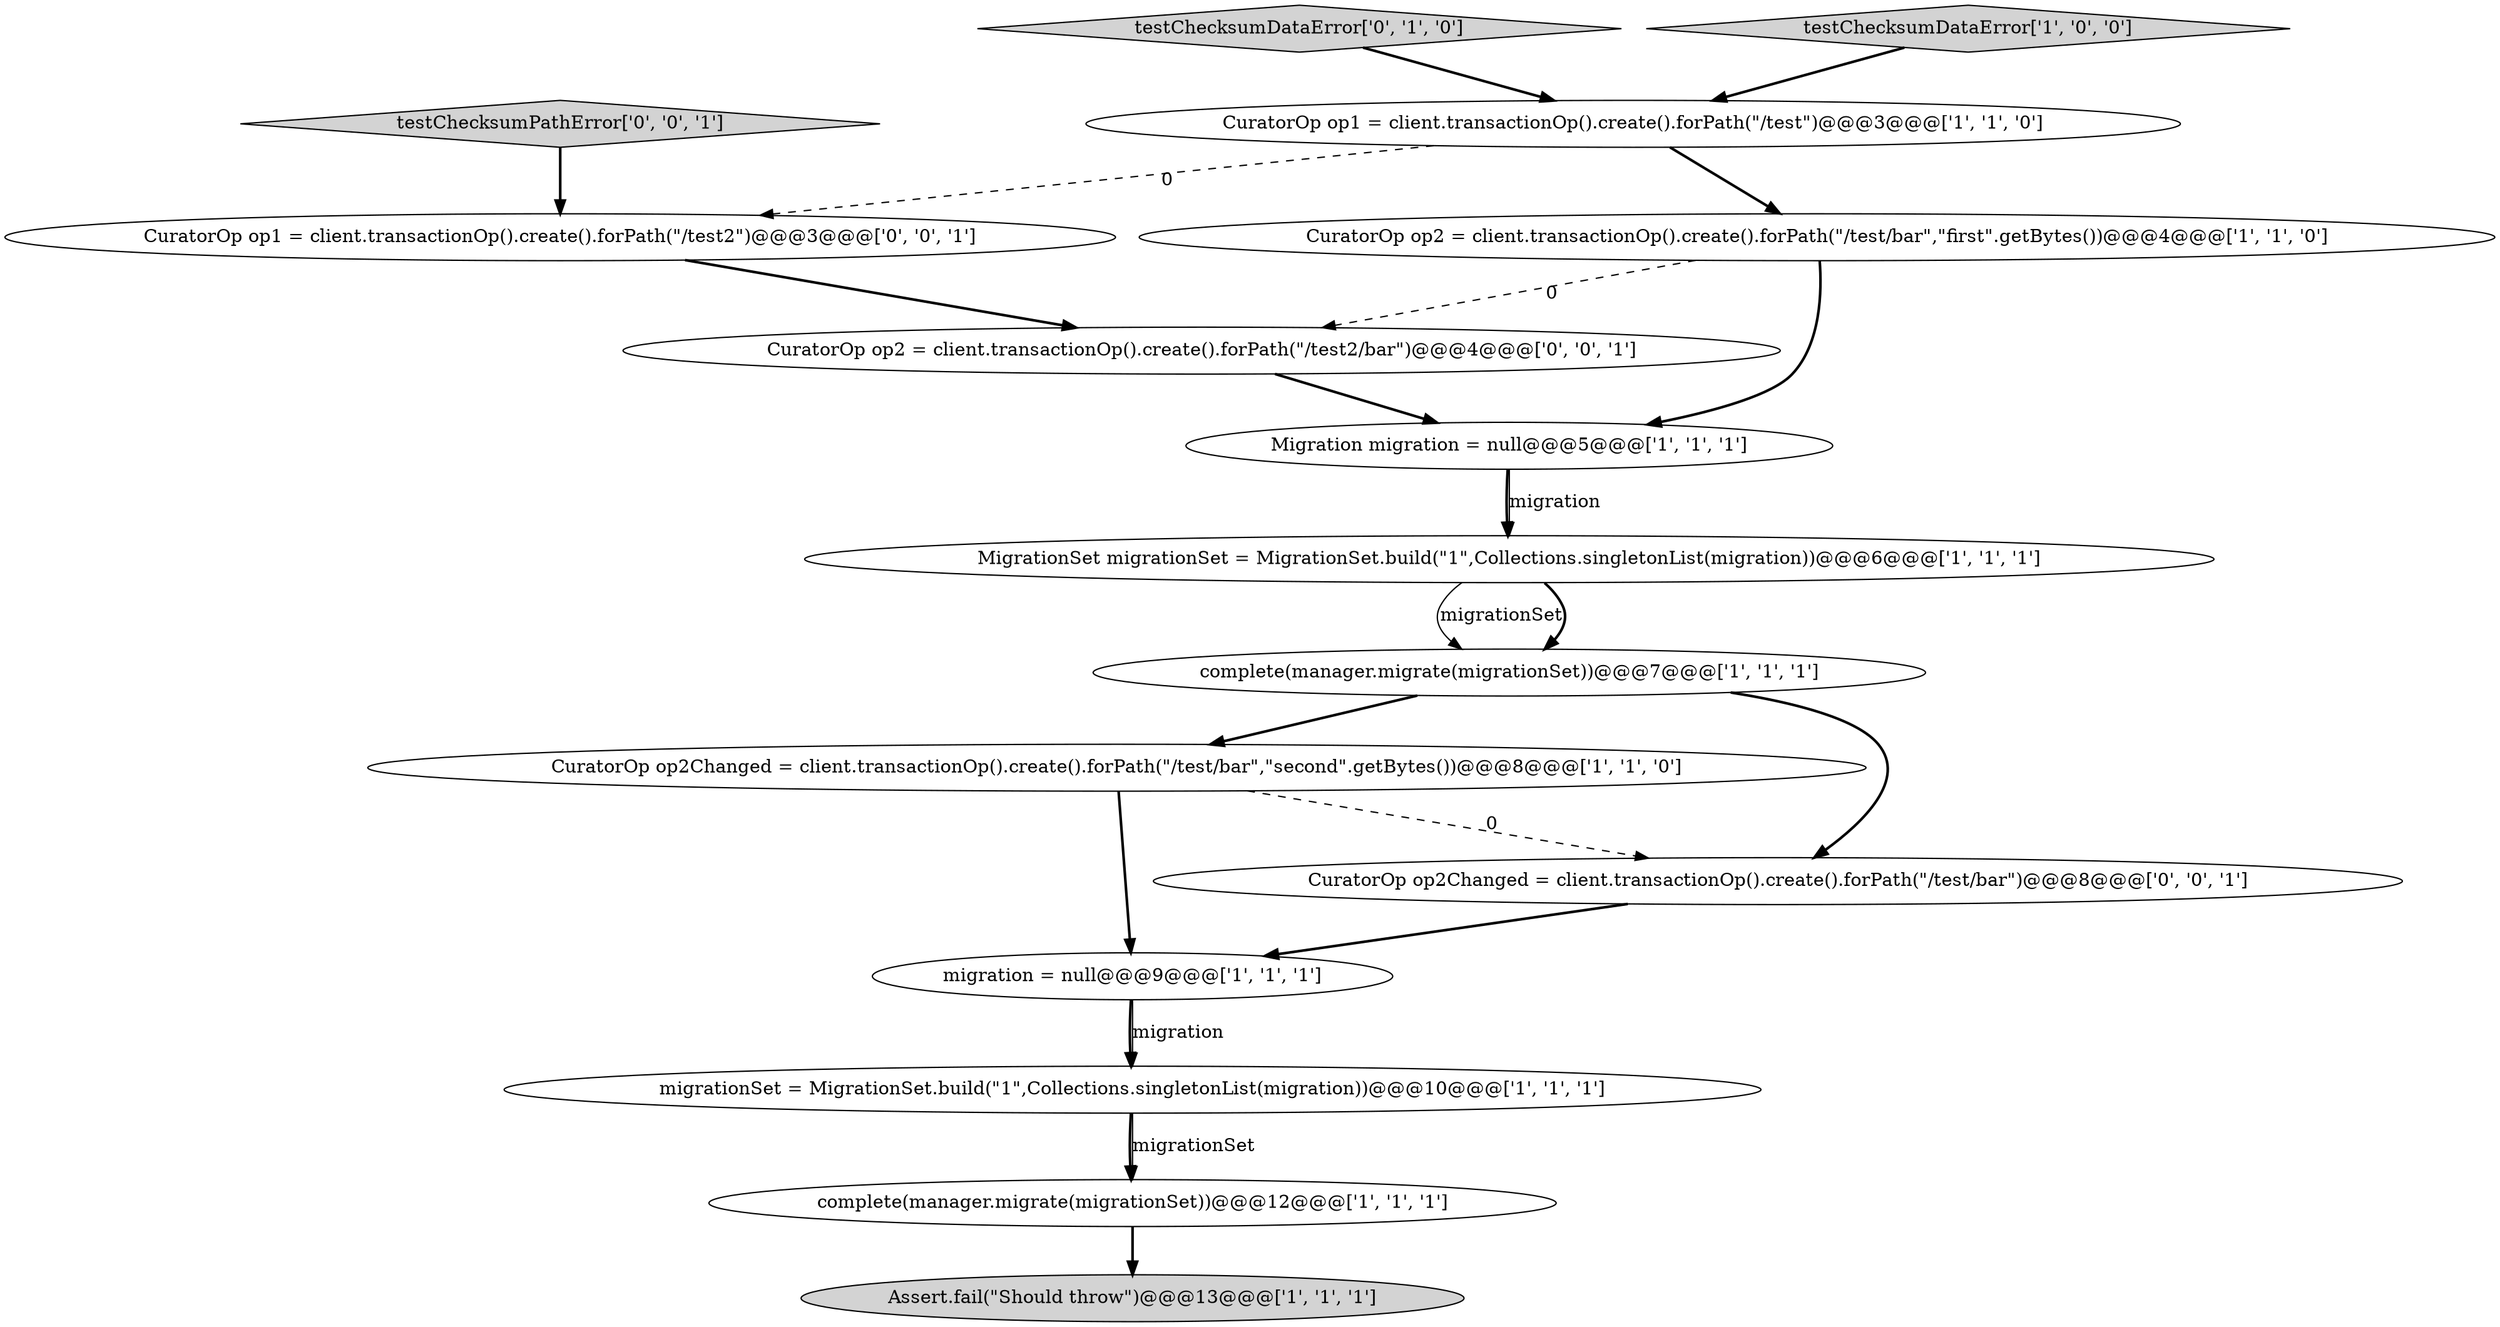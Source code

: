 digraph {
4 [style = filled, label = "CuratorOp op2Changed = client.transactionOp().create().forPath(\"/test/bar\",\"second\".getBytes())@@@8@@@['1', '1', '0']", fillcolor = white, shape = ellipse image = "AAA0AAABBB1BBB"];
12 [style = filled, label = "CuratorOp op2Changed = client.transactionOp().create().forPath(\"/test/bar\")@@@8@@@['0', '0', '1']", fillcolor = white, shape = ellipse image = "AAA0AAABBB3BBB"];
11 [style = filled, label = "testChecksumDataError['0', '1', '0']", fillcolor = lightgray, shape = diamond image = "AAA0AAABBB2BBB"];
5 [style = filled, label = "MigrationSet migrationSet = MigrationSet.build(\"1\",Collections.singletonList(migration))@@@6@@@['1', '1', '1']", fillcolor = white, shape = ellipse image = "AAA0AAABBB1BBB"];
1 [style = filled, label = "Assert.fail(\"Should throw\")@@@13@@@['1', '1', '1']", fillcolor = lightgray, shape = ellipse image = "AAA0AAABBB1BBB"];
7 [style = filled, label = "migrationSet = MigrationSet.build(\"1\",Collections.singletonList(migration))@@@10@@@['1', '1', '1']", fillcolor = white, shape = ellipse image = "AAA0AAABBB1BBB"];
10 [style = filled, label = "migration = null@@@9@@@['1', '1', '1']", fillcolor = white, shape = ellipse image = "AAA0AAABBB1BBB"];
8 [style = filled, label = "CuratorOp op1 = client.transactionOp().create().forPath(\"/test\")@@@3@@@['1', '1', '0']", fillcolor = white, shape = ellipse image = "AAA0AAABBB1BBB"];
14 [style = filled, label = "CuratorOp op2 = client.transactionOp().create().forPath(\"/test2/bar\")@@@4@@@['0', '0', '1']", fillcolor = white, shape = ellipse image = "AAA0AAABBB3BBB"];
3 [style = filled, label = "Migration migration = null@@@5@@@['1', '1', '1']", fillcolor = white, shape = ellipse image = "AAA0AAABBB1BBB"];
15 [style = filled, label = "CuratorOp op1 = client.transactionOp().create().forPath(\"/test2\")@@@3@@@['0', '0', '1']", fillcolor = white, shape = ellipse image = "AAA0AAABBB3BBB"];
2 [style = filled, label = "complete(manager.migrate(migrationSet))@@@7@@@['1', '1', '1']", fillcolor = white, shape = ellipse image = "AAA0AAABBB1BBB"];
0 [style = filled, label = "CuratorOp op2 = client.transactionOp().create().forPath(\"/test/bar\",\"first\".getBytes())@@@4@@@['1', '1', '0']", fillcolor = white, shape = ellipse image = "AAA0AAABBB1BBB"];
13 [style = filled, label = "testChecksumPathError['0', '0', '1']", fillcolor = lightgray, shape = diamond image = "AAA0AAABBB3BBB"];
9 [style = filled, label = "complete(manager.migrate(migrationSet))@@@12@@@['1', '1', '1']", fillcolor = white, shape = ellipse image = "AAA0AAABBB1BBB"];
6 [style = filled, label = "testChecksumDataError['1', '0', '0']", fillcolor = lightgray, shape = diamond image = "AAA0AAABBB1BBB"];
0->3 [style = bold, label=""];
4->10 [style = bold, label=""];
14->3 [style = bold, label=""];
15->14 [style = bold, label=""];
8->15 [style = dashed, label="0"];
5->2 [style = solid, label="migrationSet"];
2->4 [style = bold, label=""];
10->7 [style = bold, label=""];
2->12 [style = bold, label=""];
4->12 [style = dashed, label="0"];
8->0 [style = bold, label=""];
7->9 [style = bold, label=""];
0->14 [style = dashed, label="0"];
5->2 [style = bold, label=""];
3->5 [style = bold, label=""];
12->10 [style = bold, label=""];
3->5 [style = solid, label="migration"];
6->8 [style = bold, label=""];
11->8 [style = bold, label=""];
7->9 [style = solid, label="migrationSet"];
13->15 [style = bold, label=""];
10->7 [style = solid, label="migration"];
9->1 [style = bold, label=""];
}

